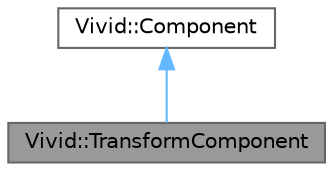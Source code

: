 digraph "Vivid::TransformComponent"
{
 // LATEX_PDF_SIZE
  bgcolor="transparent";
  edge [fontname=Helvetica,fontsize=10,labelfontname=Helvetica,labelfontsize=10];
  node [fontname=Helvetica,fontsize=10,shape=box,height=0.2,width=0.4];
  Node1 [label="Vivid::TransformComponent",height=0.2,width=0.4,color="gray40", fillcolor="grey60", style="filled", fontcolor="black",tooltip="Contains the Transform Component."];
  Node2 -> Node1 [dir="back",color="steelblue1",style="solid"];
  Node2 [label="Vivid::Component",height=0.2,width=0.4,color="gray40", fillcolor="white", style="filled",URL="$d9/da4/class_vivid_1_1_component.html",tooltip="Contains a Component."];
}

